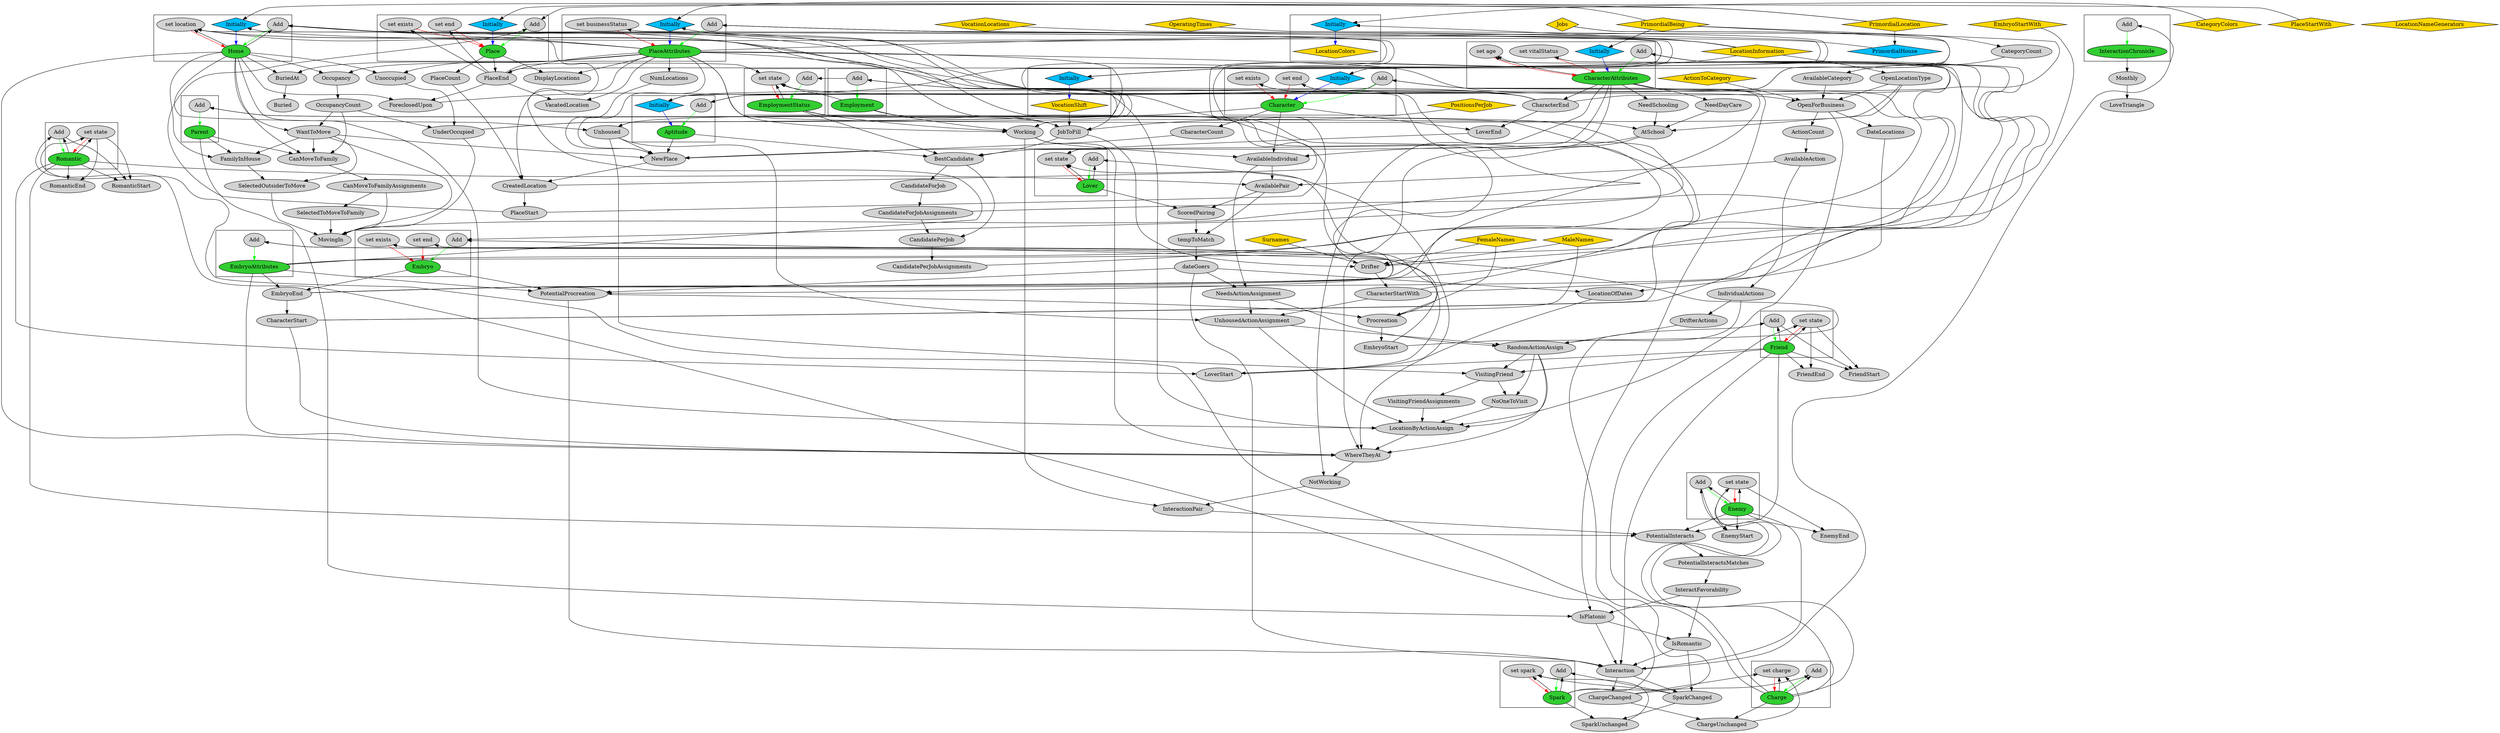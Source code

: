digraph {
splines=true
node [ style="filled"]
subgraph "cluster_VocationShift"{
v9 [ label = "VocationShift" fillcolor="gold" shape="diamond"];
v10 [ label = "Initially" fillcolor="deepskyblue" shape="diamond"];
}
subgraph "cluster_LocationColors"{
v14 [ label = "LocationColors" fillcolor="gold" shape="diamond"];
v15 [ label = "Initially" fillcolor="deepskyblue" shape="diamond"];
}
subgraph "cluster_Character"{
v16 [ label = "Character" fillcolor="limegreen"];
v17 [ label = "Add"];
v148 [ label = "Initially" fillcolor="deepskyblue" shape="diamond"];
v149 [ label = "set end"];
v150 [ label = "set exists"];
}
subgraph "cluster_CharacterAttributes"{
v39 [ label = "CharacterAttributes" fillcolor="limegreen"];
v40 [ label = "Add"];
v67 [ label = "Initially" fillcolor="deepskyblue" shape="diamond"];
v68 [ label = "set vitalStatus"];
v69 [ label = "set age"];
}
subgraph "cluster_Aptitude"{
v62 [ label = "Aptitude" fillcolor="limegreen"];
v63 [ label = "Add"];
v64 [ label = "Initially" fillcolor="deepskyblue" shape="diamond"];
}
subgraph "cluster_Charge"{
v126 [ label = "Charge" fillcolor="limegreen"];
v127 [ label = "Add"];
v129 [ label = "set charge"];
}
subgraph "cluster_Friend"{
v124 [ label = "Friend" fillcolor="limegreen"];
v125 [ label = "Add"];
v131 [ label = "set state"];
}
subgraph "cluster_Enemy"{
v133 [ label = "Enemy" fillcolor="limegreen"];
v134 [ label = "Add"];
v135 [ label = "set state"];
}
subgraph "cluster_Spark"{
v103 [ label = "Spark" fillcolor="limegreen"];
v104 [ label = "Add"];
v137 [ label = "set spark"];
}
subgraph "cluster_Romantic"{
v101 [ label = "Romantic" fillcolor="limegreen"];
v102 [ label = "Add"];
v139 [ label = "set state"];
}
subgraph "cluster_Lover"{
v140 [ label = "Lover" fillcolor="limegreen"];
v141 [ label = "Add"];
v143 [ label = "set state"];
}
subgraph "cluster_Embryo"{
v20 [ label = "Embryo" fillcolor="limegreen"];
v21 [ label = "Add"];
v146 [ label = "set end"];
v147 [ label = "set exists"];
}
subgraph "cluster_EmbryoAttributes"{
v65 [ label = "EmbryoAttributes" fillcolor="limegreen"];
v66 [ label = "Add"];
}
subgraph "cluster_Parent"{
v87 [ label = "Parent" fillcolor="limegreen"];
v88 [ label = "Add"];
}
subgraph "cluster_Place"{
v56 [ label = "Place" fillcolor="limegreen"];
v57 [ label = "Add"];
v59 [ label = "Initially" fillcolor="deepskyblue" shape="diamond"];
v60 [ label = "set end"];
v61 [ label = "set exists"];
}
subgraph "cluster_PlaceAttributes"{
v34 [ label = "PlaceAttributes" fillcolor="limegreen"];
v35 [ label = "Add"];
v93 [ label = "Initially" fillcolor="deepskyblue" shape="diamond"];
v94 [ label = "set businessStatus"];
}
subgraph "cluster_Home"{
v72 [ label = "Home" fillcolor="limegreen"];
v73 [ label = "Add"];
v79 [ label = "Initially" fillcolor="deepskyblue" shape="diamond"];
v81 [ label = "set location"];
}
subgraph "cluster_EmploymentStatus"{
v51 [ label = "EmploymentStatus" fillcolor="limegreen"];
v52 [ label = "Add"];
v53 [ label = "set state"];
}
subgraph "cluster_Employment"{
v44 [ label = "Employment" fillcolor="limegreen"];
v45 [ label = "Add"];
}
subgraph "cluster_InteractionChronicle"{
v163 [ label = "InteractionChronicle" fillcolor="limegreen"];
v164 [ label = "Add"];
}
v0 [ label = "FemaleNames" fillcolor="gold" shape="diamond"];
v1 [ label = "MaleNames" fillcolor="gold" shape="diamond"];
v2 [ label = "Surnames" fillcolor="gold" shape="diamond"];
v3 [ label = "Jobs" fillcolor="gold" shape="diamond"];
v4 [ label = "PrimordialBeing" fillcolor="gold" shape="diamond"];
v5 [ label = "PrimordialLocation" fillcolor="gold" shape="diamond"];
v6 [ label = "LocationInformation" fillcolor="gold" shape="diamond"];
v7 [ label = "VocationLocations" fillcolor="gold" shape="diamond"];
v8 [ label = "OperatingTimes" fillcolor="gold" shape="diamond"];
v11 [ label = "PositionsPerJob" fillcolor="gold" shape="diamond"];
v12 [ label = "ActionToCategory" fillcolor="gold" shape="diamond"];
v13 [ label = "CategoryColors" fillcolor="gold" shape="diamond"];
v18 [ label = "CharacterStart"];
v19 [ label = "EmbryoEnd"];
v22 [ label = "EmbryoStart"];
v23 [ label = "Procreation"];
v24 [ label = "PotentialProcreation"];
v25 [ label = "dateGoers"];
v26 [ label = "tempToMatch"];
v27 [ label = "ScoredPairing"];
v28 [ label = "AvailablePair"];
v29 [ label = "AvailableAction"];
v30 [ label = "ActionCount"];
v31 [ label = "OpenForBusiness"];
v32 [ label = "AvailableCategory"];
v33 [ label = "CategoryCount"];
v36 [ label = "PlaceStart"];
v37 [ label = "CreatedLocation"];
v38 [ label = "NewPlace"];
v41 [ label = "CharacterStartWith"];
v42 [ label = "Drifter"];
v43 [ label = "JobToFill"];
v46 [ label = "CandidatePerJobAssignments"];
v47 [ label = "CandidatePerJob"];
v48 [ label = "CandidateForJobAssignments"];
v49 [ label = "CandidateForJob"];
v50 [ label = "BestCandidate"];
v54 [ label = "CharacterEnd"];
v55 [ label = "PlaceEnd"];
v58 [ label = "PlaceStartWith" fillcolor="gold" shape="diamond"];
v70 [ label = "CharacterCount"];
v71 [ label = "WantToMove"];
v74 [ label = "UnderOccupied"];
v75 [ label = "OccupancyCount"];
v76 [ label = "Occupancy"];
v77 [ label = "Unoccupied"];
v78 [ label = "Unhoused"];
v80 [ label = "PrimordialHouse" fillcolor="deepskyblue" shape="diamond"];
v82 [ label = "ForeclosedUpon"];
v83 [ label = "MovingIn"];
v84 [ label = "SelectedToMoveToFamily"];
v85 [ label = "CanMoveToFamilyAssignments"];
v86 [ label = "CanMoveToFamily"];
v89 [ label = "SelectedOutsiderToMove"];
v90 [ label = "FamilyInHouse"];
v91 [ label = "NumLocations"];
v92 [ label = "PlaceCount"];
v95 [ label = "OpenLocationType"];
v96 [ label = "AvailableIndividual"];
v97 [ label = "Working"];
v98 [ label = "AtSchool"];
v99 [ label = "NeedDayCare"];
v100 [ label = "NeedSchooling"];
v105 [ label = "SparkChanged"];
v106 [ label = "Interaction"];
v107 [ label = "IsPlatonic"];
v108 [ label = "InteractFavorability"];
v109 [ label = "PotentialInteractsMatches"];
v110 [ label = "PotentialInteracts"];
v111 [ label = "InteractionPair"];
v112 [ label = "NotWorking"];
v113 [ label = "WhereTheyAt"];
v114 [ label = "LocationOfDates"];
v115 [ label = "DateLocations"];
v116 [ label = "RandomActionAssign"];
v117 [ label = "UnhousedActionAssignment"];
v118 [ label = "NeedsActionAssignment"];
v119 [ label = "IndividualActions"];
v120 [ label = "DrifterActions"];
v121 [ label = "LocationByActionAssign"];
v122 [ label = "NoOneToVisit"];
v123 [ label = "VisitingFriend"];
v128 [ label = "ChargeChanged"];
v130 [ label = "ChargeUnchanged"];
v132 [ label = "VisitingFriendAssignments"];
v136 [ label = "IsRomantic"];
v138 [ label = "SparkUnchanged"];
v142 [ label = "LoverStart"];
v144 [ label = "LoverEnd"];
v145 [ label = "EmbryoStartWith" fillcolor="gold" shape="diamond"];
v151 [ label = "FriendStart"];
v152 [ label = "FriendEnd"];
v153 [ label = "EnemyStart"];
v154 [ label = "EnemyEnd"];
v155 [ label = "RomanticStart"];
v156 [ label = "RomanticEnd"];
v157 [ label = "VacatedLocation"];
v158 [ label = "DisplayLocations"];
v159 [ label = "BuriedAt"];
v160 [ label = "Buried"];
v161 [ label = "LocationNameGenerators" fillcolor="gold" shape="diamond"];
v162 [ label = "Monthly"];
v165 [ label = "LoveTriangle"];
v10 -> v9 [ color="blue" ]
v7 -> v10 [ constraint="false" ]
v6 -> v10 [ constraint="false" ]
v8 -> v10 [ constraint="false" ]
v15 -> v14 [ color="blue" ]
v6 -> v15 [ constraint="false" ]
v13 -> v15 [ constraint="false" ]
v17 -> v16 [ color="green" ]
v18 -> v17 [ constraint="false" ]
v19 -> v18
v20 -> v19
v21 -> v20 [ color="green" ]
v22 -> v21 [ constraint="false" ]
v23 -> v22
v24 -> v23
v25 -> v24
v26 -> v25
v27 -> v26
v28 -> v27
v29 -> v28
v30 -> v29
v31 -> v30
v12 -> v31
v32 -> v31
v33 -> v32
v34 -> v33
v35 -> v34 [ color="green" ]
v36 -> v35 [ constraint="false" ]
v37 -> v36
v34 -> v37
v38 -> v37
v34 -> v38
v39 -> v38
v40 -> v39 [ color="green" ]
v41 -> v40 [ constraint="false" ]
v42 -> v41
v2 -> v42
v1 -> v42
v0 -> v42
v43 -> v42
v34 -> v43
v9 -> v43
v11 -> v43
v44 -> v43
v45 -> v44 [ color="green" ]
v46 -> v45 [ constraint="false" ]
v47 -> v46
v48 -> v47
v49 -> v48
v50 -> v49
v43 -> v50
v39 -> v50
v51 -> v50
v52 -> v51 [ color="green" ]
v45 -> v52 [ constraint="false" ]
v53 -> v51 [ color="red" ]
v54 -> v53 [ constraint="false" ]
v39 -> v54
v51 -> v53 [ constraint="false" ]
v55 -> v53 [ constraint="false" ]
v34 -> v55
v56 -> v55
v57 -> v56 [ color="green" ]
v36 -> v57 [ constraint="false" ]
v58 -> v57 [ constraint="false" ]
v59 -> v56 [ color="blue" ]
v5 -> v59 [ constraint="false" ]
v60 -> v56 [ color="red" ]
v55 -> v60 [ constraint="false" ]
v61 -> v56 [ color="red" ]
v55 -> v61 [ constraint="false" ]
v44 -> v53 [ constraint="false" ]
v62 -> v50
v63 -> v62 [ color="green" ]
v17 -> v63 [ constraint="false" ]
v3 -> v63 [ constraint="false" ]
v64 -> v62 [ color="blue" ]
v4 -> v64 [ constraint="false" ]
v3 -> v64 [ constraint="false" ]
v50 -> v47
v48 -> v45 [ constraint="false" ]
v51 -> v43
v42 -> v40 [ constraint="false" ]
v18 -> v40 [ constraint="false" ]
v19 -> v40 [ constraint="false" ]
v65 -> v40 [ constraint="false" ]
v66 -> v65 [ color="green" ]
v22 -> v66 [ constraint="false" ]
v23 -> v66 [ constraint="false" ]
v67 -> v39 [ color="blue" ]
v4 -> v67 [ constraint="false" ]
v68 -> v39 [ color="red" ]
v54 -> v68 [ constraint="false" ]
v69 -> v39 [ color="red" ]
v19 -> v69 [ constraint="false" ]
v39 -> v69 [ constraint="false" ]
v62 -> v38
v70 -> v38
v16 -> v70
v71 -> v38
v72 -> v71
v73 -> v72 [ color="green" ]
v19 -> v73 [ constraint="false" ]
v65 -> v73 [ constraint="false" ]
v72 -> v73 [ constraint="false" ]
v74 -> v73 [ constraint="false" ]
v75 -> v74
v76 -> v75
v34 -> v76
v72 -> v76
v77 -> v74
v72 -> v77
v34 -> v77
v42 -> v73 [ constraint="false" ]
v78 -> v73 [ constraint="false" ]
v72 -> v78
v16 -> v78
v54 -> v73 [ constraint="false" ]
v34 -> v73 [ constraint="false" ]
v79 -> v72 [ color="blue" ]
v80 -> v79 [ constraint="false" ]
v5 -> v80
v4 -> v79 [ constraint="false" ]
v81 -> v72 [ color="red" ]
v54 -> v81 [ constraint="false" ]
v72 -> v81 [ constraint="false" ]
v34 -> v81 [ constraint="false" ]
v74 -> v81 [ constraint="false" ]
v82 -> v81 [ constraint="false" ]
v72 -> v82
v55 -> v82
v83 -> v81 [ constraint="false" ]
v84 -> v83
v85 -> v84
v86 -> v85
v87 -> v86
v88 -> v87 [ color="green" ]
v19 -> v88 [ constraint="false" ]
v65 -> v88 [ constraint="false" ]
v71 -> v86
v72 -> v86
v75 -> v86
v85 -> v83
v89 -> v83
v90 -> v89
v87 -> v90
v71 -> v90
v72 -> v90
v71 -> v89
v74 -> v83
v71 -> v83
v75 -> v71
v78 -> v38
v91 -> v38
v34 -> v91
v92 -> v37
v56 -> v92
v37 -> v35 [ constraint="false" ]
v6 -> v35 [ constraint="false" ]
v93 -> v34 [ color="blue" ]
v5 -> v93 [ constraint="false" ]
v6 -> v93 [ constraint="false" ]
v94 -> v34 [ color="red" ]
v55 -> v94 [ constraint="false" ]
v95 -> v31
v6 -> v95
v34 -> v31
v96 -> v28
v97 -> v96
v95 -> v97
v34 -> v97
v51 -> v97
v44 -> v97
v98 -> v96
v95 -> v98
v99 -> v98
v39 -> v99
v34 -> v98
v100 -> v98
v39 -> v100
v16 -> v96
v101 -> v28
v102 -> v101 [ color="green" ]
v101 -> v102 [ constraint="false" ]
v103 -> v102 [ constraint="false" ]
v104 -> v103 [ color="green" ]
v103 -> v104 [ constraint="false" ]
v105 -> v104 [ constraint="false" ]
v106 -> v105
v107 -> v106
v108 -> v107
v109 -> v108
v110 -> v109
v111 -> v110
v112 -> v111
v113 -> v112
v98 -> v113
v97 -> v113
v114 -> v113
v115 -> v114
v31 -> v115
v25 -> v114
v116 -> v113
v117 -> v116
v118 -> v117
v25 -> v118
v96 -> v118
v78 -> v117
v41 -> v117
v119 -> v116
v29 -> v119
v118 -> v116
v120 -> v116
v119 -> v120
v121 -> v113
v116 -> v121
v72 -> v121
v122 -> v121
v123 -> v122
v78 -> v123
v116 -> v123
v124 -> v123
v125 -> v124 [ color="green" ]
v124 -> v125 [ constraint="false" ]
v126 -> v125 [ constraint="false" ]
v127 -> v126 [ color="green" ]
v126 -> v127 [ constraint="false" ]
v128 -> v127 [ constraint="false" ]
v106 -> v128
v129 -> v126 [ color="red" ]
v128 -> v129 [ constraint="false" ]
v126 -> v129 [ constraint="false" ]
v130 -> v129 [ constraint="false" ]
v128 -> v130
v126 -> v130
v131 -> v124 [ color="red" ]
v126 -> v131 [ constraint="false" ]
v124 -> v131 [ constraint="false" ]
v116 -> v122
v132 -> v121
v123 -> v132
v117 -> v121
v31 -> v121
v34 -> v121
v18 -> v113
v65 -> v113
v72 -> v113
v39 -> v112
v97 -> v111
v124 -> v110
v101 -> v110
v133 -> v110
v134 -> v133 [ color="green" ]
v133 -> v134 [ constraint="false" ]
v126 -> v134 [ constraint="false" ]
v135 -> v133 [ color="red" ]
v126 -> v135 [ constraint="false" ]
v133 -> v135 [ constraint="false" ]
v39 -> v107
v87 -> v107
v124 -> v106
v133 -> v106
v136 -> v106
v107 -> v136
v108 -> v136
v25 -> v106
v24 -> v106
v136 -> v105
v137 -> v103 [ color="red" ]
v105 -> v137 [ constraint="false" ]
v103 -> v137 [ constraint="false" ]
v138 -> v137 [ constraint="false" ]
v105 -> v138
v103 -> v138
v139 -> v101 [ color="red" ]
v103 -> v139 [ constraint="false" ]
v101 -> v139 [ constraint="false" ]
v140 -> v27
v141 -> v140 [ color="green" ]
v140 -> v141 [ constraint="false" ]
v142 -> v141 [ constraint="false" ]
v101 -> v142
v124 -> v142
v143 -> v140 [ color="red" ]
v140 -> v143 [ constraint="false" ]
v144 -> v143 [ constraint="false" ]
v54 -> v144
v16 -> v144
v142 -> v143 [ constraint="false" ]
v28 -> v26
v39 -> v24
v65 -> v24
v20 -> v24
v1 -> v23
v0 -> v23
v145 -> v21 [ constraint="false" ]
v146 -> v20 [ color="red" ]
v19 -> v146 [ constraint="false" ]
v147 -> v20 [ color="red" ]
v19 -> v147 [ constraint="false" ]
v65 -> v19
v41 -> v17 [ constraint="false" ]
v148 -> v16 [ color="blue" ]
v4 -> v148 [ constraint="false" ]
v149 -> v16 [ color="red" ]
v54 -> v149 [ constraint="false" ]
v150 -> v16 [ color="red" ]
v54 -> v150 [ constraint="false" ]
v125 -> v151
v131 -> v151
v124 -> v151
v131 -> v152
v124 -> v152
v134 -> v153
v135 -> v153
v133 -> v153
v135 -> v154
v133 -> v154
v102 -> v155
v139 -> v155
v101 -> v155
v139 -> v156
v101 -> v156
v55 -> v157
v34 -> v157
v34 -> v158
v56 -> v158
v34 -> v159
v72 -> v159
v159 -> v160
v163 -> v162
v164 -> v163 [ color="green" ]
v106 -> v164 [ constraint="false" ]
v162 -> v165
}
